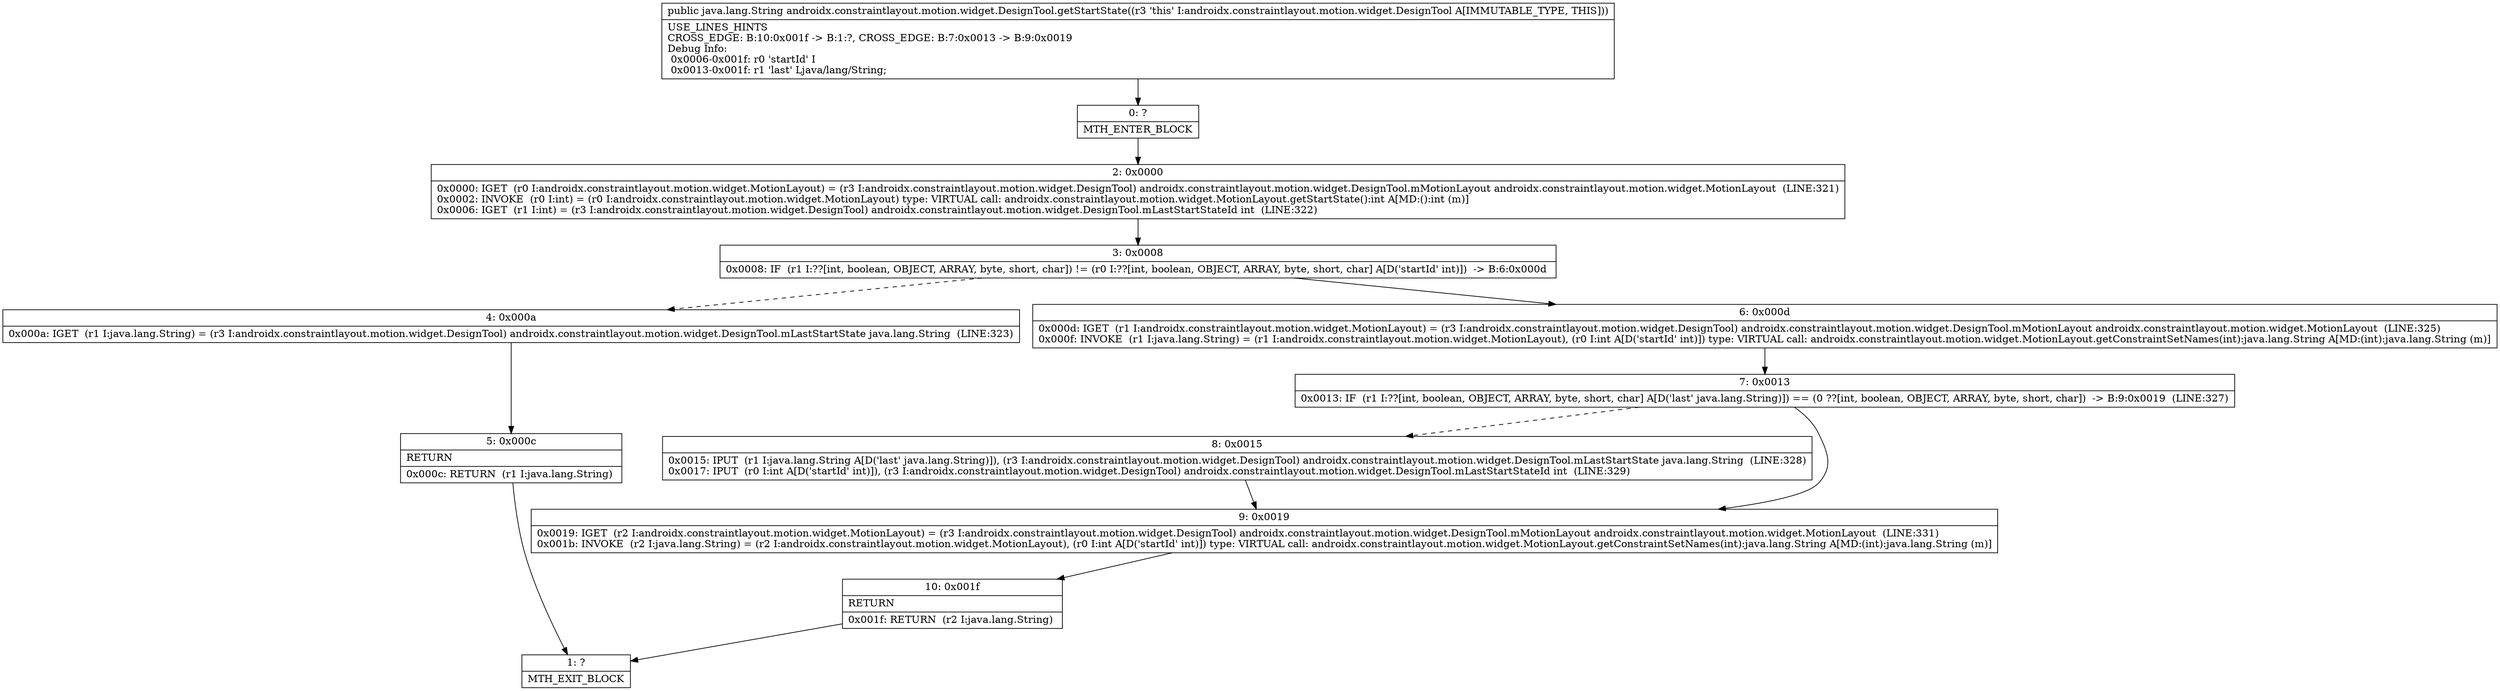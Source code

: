 digraph "CFG forandroidx.constraintlayout.motion.widget.DesignTool.getStartState()Ljava\/lang\/String;" {
Node_0 [shape=record,label="{0\:\ ?|MTH_ENTER_BLOCK\l}"];
Node_2 [shape=record,label="{2\:\ 0x0000|0x0000: IGET  (r0 I:androidx.constraintlayout.motion.widget.MotionLayout) = (r3 I:androidx.constraintlayout.motion.widget.DesignTool) androidx.constraintlayout.motion.widget.DesignTool.mMotionLayout androidx.constraintlayout.motion.widget.MotionLayout  (LINE:321)\l0x0002: INVOKE  (r0 I:int) = (r0 I:androidx.constraintlayout.motion.widget.MotionLayout) type: VIRTUAL call: androidx.constraintlayout.motion.widget.MotionLayout.getStartState():int A[MD:():int (m)]\l0x0006: IGET  (r1 I:int) = (r3 I:androidx.constraintlayout.motion.widget.DesignTool) androidx.constraintlayout.motion.widget.DesignTool.mLastStartStateId int  (LINE:322)\l}"];
Node_3 [shape=record,label="{3\:\ 0x0008|0x0008: IF  (r1 I:??[int, boolean, OBJECT, ARRAY, byte, short, char]) != (r0 I:??[int, boolean, OBJECT, ARRAY, byte, short, char] A[D('startId' int)])  \-\> B:6:0x000d \l}"];
Node_4 [shape=record,label="{4\:\ 0x000a|0x000a: IGET  (r1 I:java.lang.String) = (r3 I:androidx.constraintlayout.motion.widget.DesignTool) androidx.constraintlayout.motion.widget.DesignTool.mLastStartState java.lang.String  (LINE:323)\l}"];
Node_5 [shape=record,label="{5\:\ 0x000c|RETURN\l|0x000c: RETURN  (r1 I:java.lang.String) \l}"];
Node_1 [shape=record,label="{1\:\ ?|MTH_EXIT_BLOCK\l}"];
Node_6 [shape=record,label="{6\:\ 0x000d|0x000d: IGET  (r1 I:androidx.constraintlayout.motion.widget.MotionLayout) = (r3 I:androidx.constraintlayout.motion.widget.DesignTool) androidx.constraintlayout.motion.widget.DesignTool.mMotionLayout androidx.constraintlayout.motion.widget.MotionLayout  (LINE:325)\l0x000f: INVOKE  (r1 I:java.lang.String) = (r1 I:androidx.constraintlayout.motion.widget.MotionLayout), (r0 I:int A[D('startId' int)]) type: VIRTUAL call: androidx.constraintlayout.motion.widget.MotionLayout.getConstraintSetNames(int):java.lang.String A[MD:(int):java.lang.String (m)]\l}"];
Node_7 [shape=record,label="{7\:\ 0x0013|0x0013: IF  (r1 I:??[int, boolean, OBJECT, ARRAY, byte, short, char] A[D('last' java.lang.String)]) == (0 ??[int, boolean, OBJECT, ARRAY, byte, short, char])  \-\> B:9:0x0019  (LINE:327)\l}"];
Node_8 [shape=record,label="{8\:\ 0x0015|0x0015: IPUT  (r1 I:java.lang.String A[D('last' java.lang.String)]), (r3 I:androidx.constraintlayout.motion.widget.DesignTool) androidx.constraintlayout.motion.widget.DesignTool.mLastStartState java.lang.String  (LINE:328)\l0x0017: IPUT  (r0 I:int A[D('startId' int)]), (r3 I:androidx.constraintlayout.motion.widget.DesignTool) androidx.constraintlayout.motion.widget.DesignTool.mLastStartStateId int  (LINE:329)\l}"];
Node_9 [shape=record,label="{9\:\ 0x0019|0x0019: IGET  (r2 I:androidx.constraintlayout.motion.widget.MotionLayout) = (r3 I:androidx.constraintlayout.motion.widget.DesignTool) androidx.constraintlayout.motion.widget.DesignTool.mMotionLayout androidx.constraintlayout.motion.widget.MotionLayout  (LINE:331)\l0x001b: INVOKE  (r2 I:java.lang.String) = (r2 I:androidx.constraintlayout.motion.widget.MotionLayout), (r0 I:int A[D('startId' int)]) type: VIRTUAL call: androidx.constraintlayout.motion.widget.MotionLayout.getConstraintSetNames(int):java.lang.String A[MD:(int):java.lang.String (m)]\l}"];
Node_10 [shape=record,label="{10\:\ 0x001f|RETURN\l|0x001f: RETURN  (r2 I:java.lang.String) \l}"];
MethodNode[shape=record,label="{public java.lang.String androidx.constraintlayout.motion.widget.DesignTool.getStartState((r3 'this' I:androidx.constraintlayout.motion.widget.DesignTool A[IMMUTABLE_TYPE, THIS]))  | USE_LINES_HINTS\lCROSS_EDGE: B:10:0x001f \-\> B:1:?, CROSS_EDGE: B:7:0x0013 \-\> B:9:0x0019\lDebug Info:\l  0x0006\-0x001f: r0 'startId' I\l  0x0013\-0x001f: r1 'last' Ljava\/lang\/String;\l}"];
MethodNode -> Node_0;Node_0 -> Node_2;
Node_2 -> Node_3;
Node_3 -> Node_4[style=dashed];
Node_3 -> Node_6;
Node_4 -> Node_5;
Node_5 -> Node_1;
Node_6 -> Node_7;
Node_7 -> Node_8[style=dashed];
Node_7 -> Node_9;
Node_8 -> Node_9;
Node_9 -> Node_10;
Node_10 -> Node_1;
}

